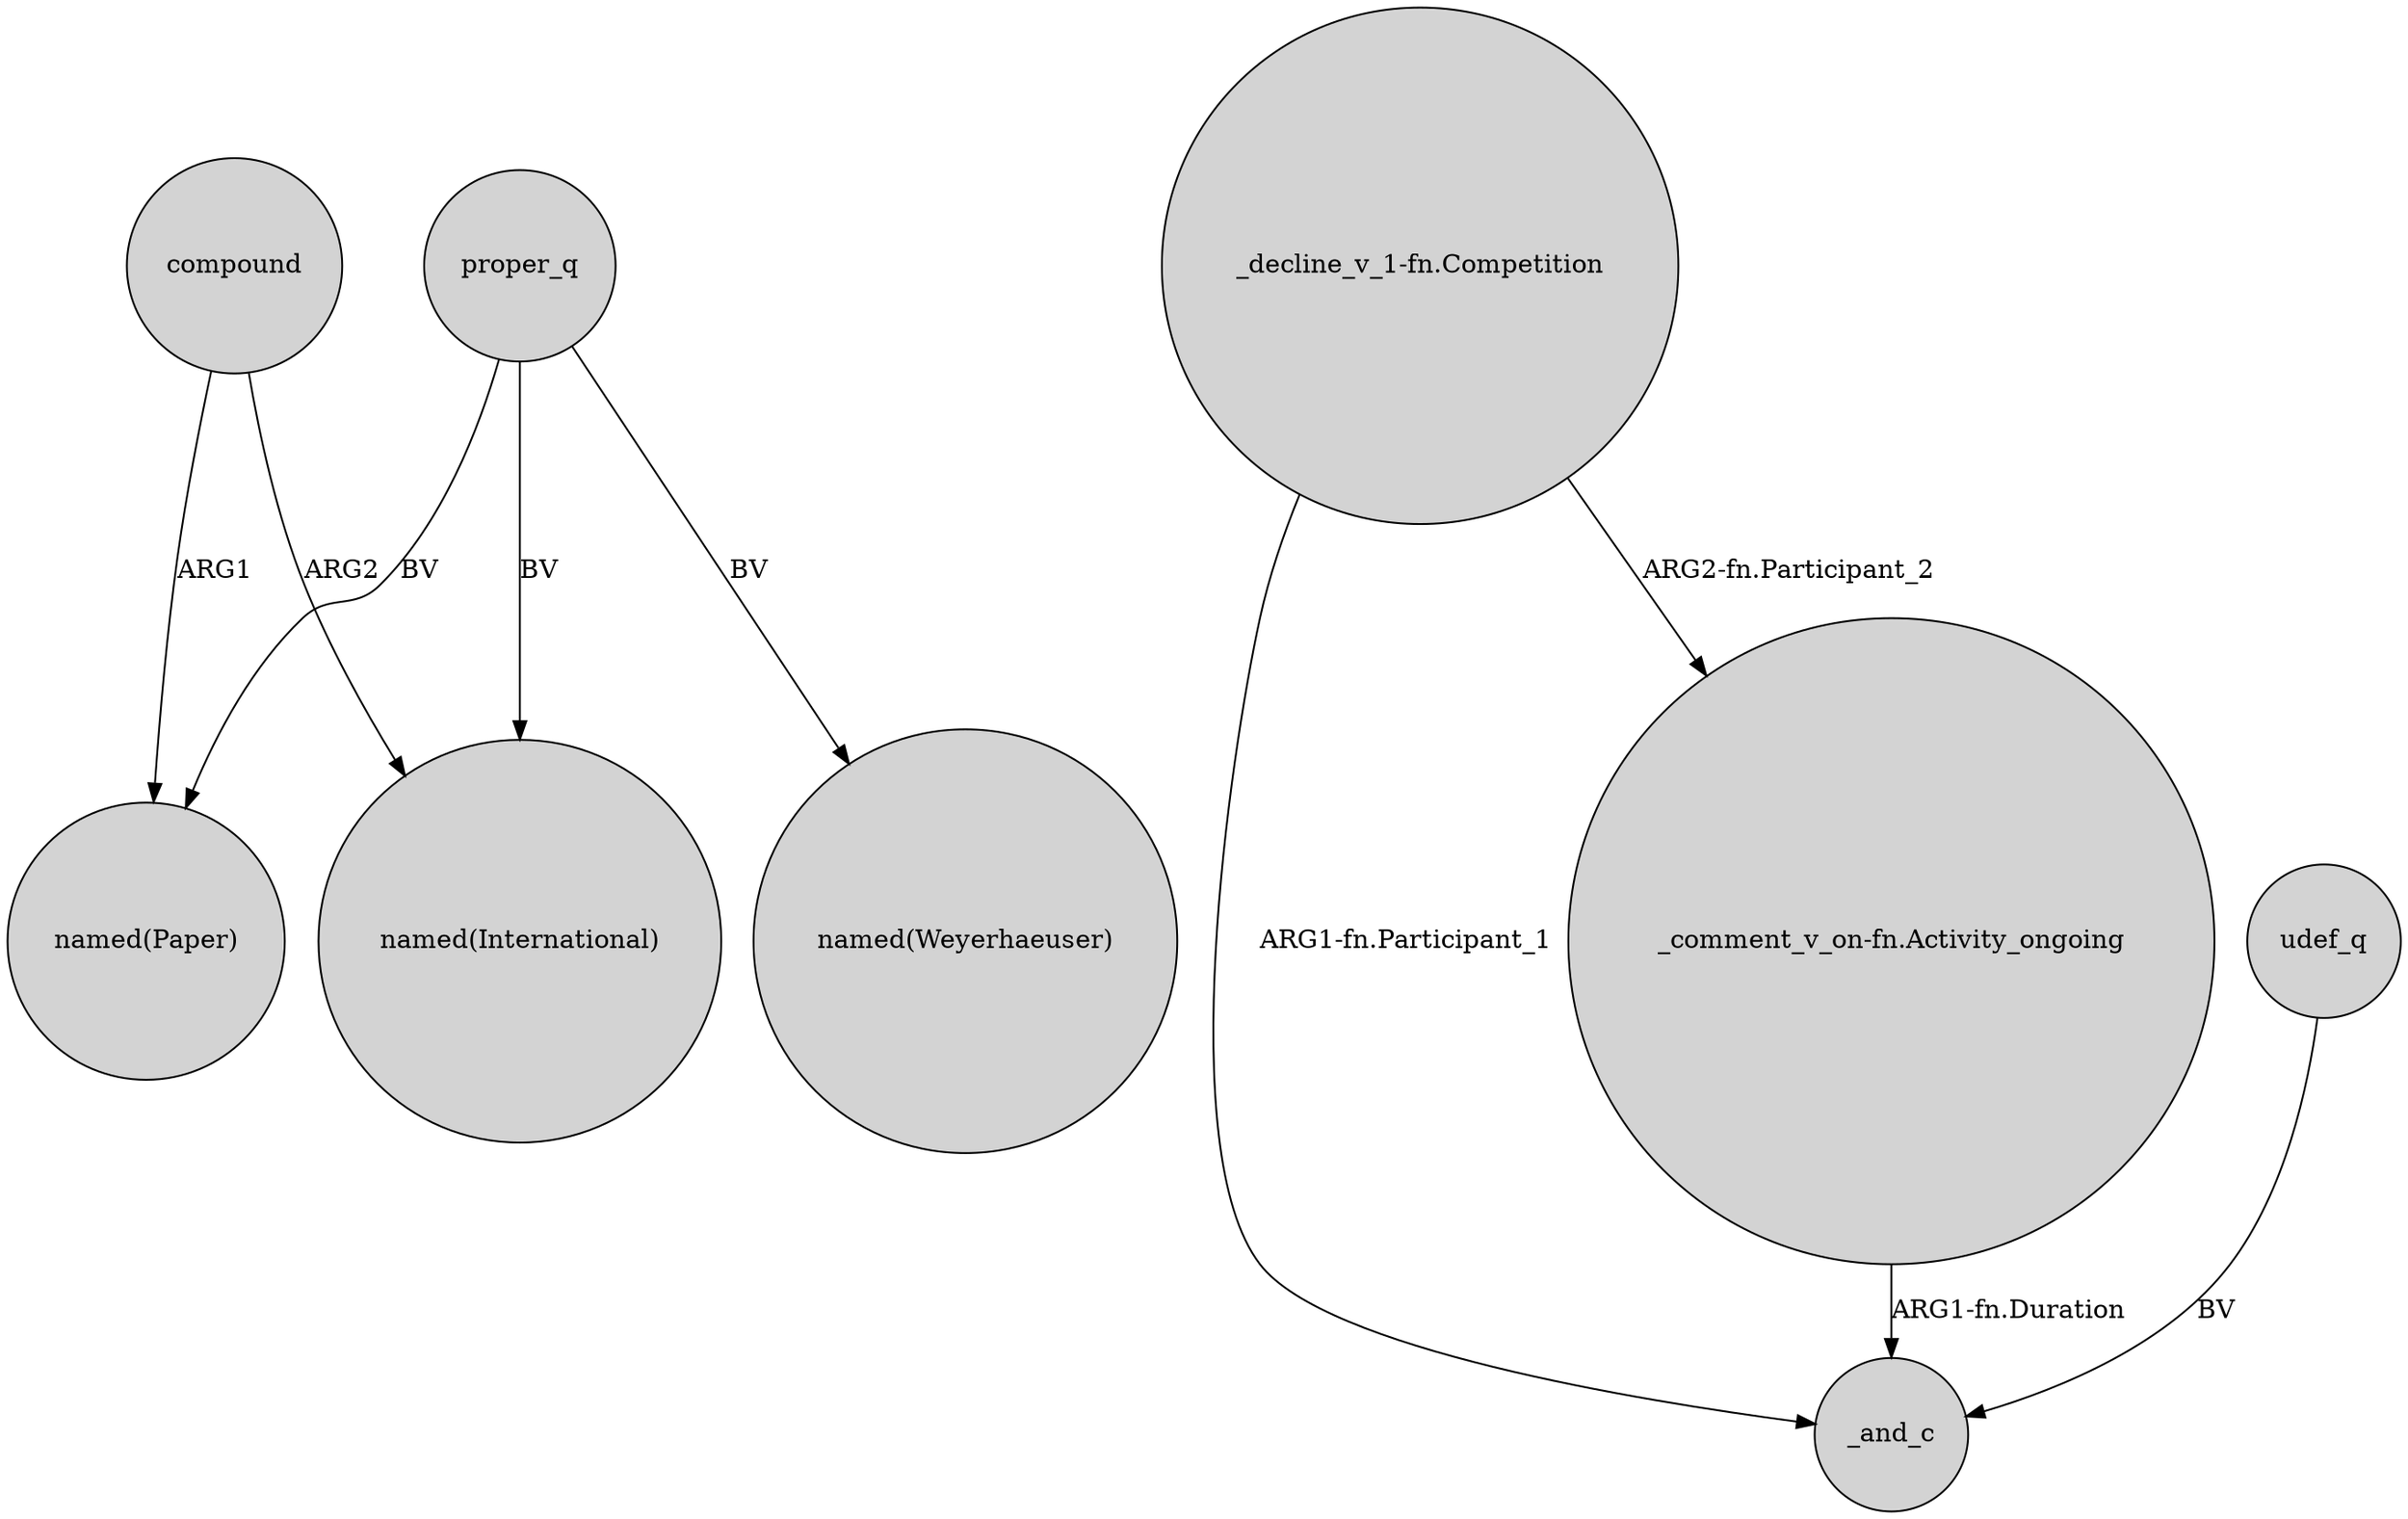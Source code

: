 digraph {
	node [shape=circle style=filled]
	compound -> "named(Paper)" [label=ARG1]
	proper_q -> "named(International)" [label=BV]
	"_decline_v_1-fn.Competition" -> _and_c [label="ARG1-fn.Participant_1"]
	udef_q -> _and_c [label=BV]
	"_comment_v_on-fn.Activity_ongoing" -> _and_c [label="ARG1-fn.Duration"]
	proper_q -> "named(Paper)" [label=BV]
	"_decline_v_1-fn.Competition" -> "_comment_v_on-fn.Activity_ongoing" [label="ARG2-fn.Participant_2"]
	proper_q -> "named(Weyerhaeuser)" [label=BV]
	compound -> "named(International)" [label=ARG2]
}
